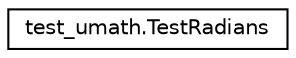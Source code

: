 digraph "Graphical Class Hierarchy"
{
 // LATEX_PDF_SIZE
  edge [fontname="Helvetica",fontsize="10",labelfontname="Helvetica",labelfontsize="10"];
  node [fontname="Helvetica",fontsize="10",shape=record];
  rankdir="LR";
  Node0 [label="test_umath.TestRadians",height=0.2,width=0.4,color="black", fillcolor="white", style="filled",URL="$classtest__umath_1_1TestRadians.html",tooltip=" "];
}
